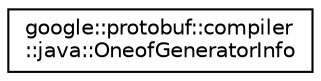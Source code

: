digraph "类继承关系图"
{
 // LATEX_PDF_SIZE
  edge [fontname="Helvetica",fontsize="10",labelfontname="Helvetica",labelfontsize="10"];
  node [fontname="Helvetica",fontsize="10",shape=record];
  rankdir="LR";
  Node0 [label="google::protobuf::compiler\l::java::OneofGeneratorInfo",height=0.2,width=0.4,color="black", fillcolor="white", style="filled",URL="$structgoogle_1_1protobuf_1_1compiler_1_1java_1_1OneofGeneratorInfo.html",tooltip=" "];
}
